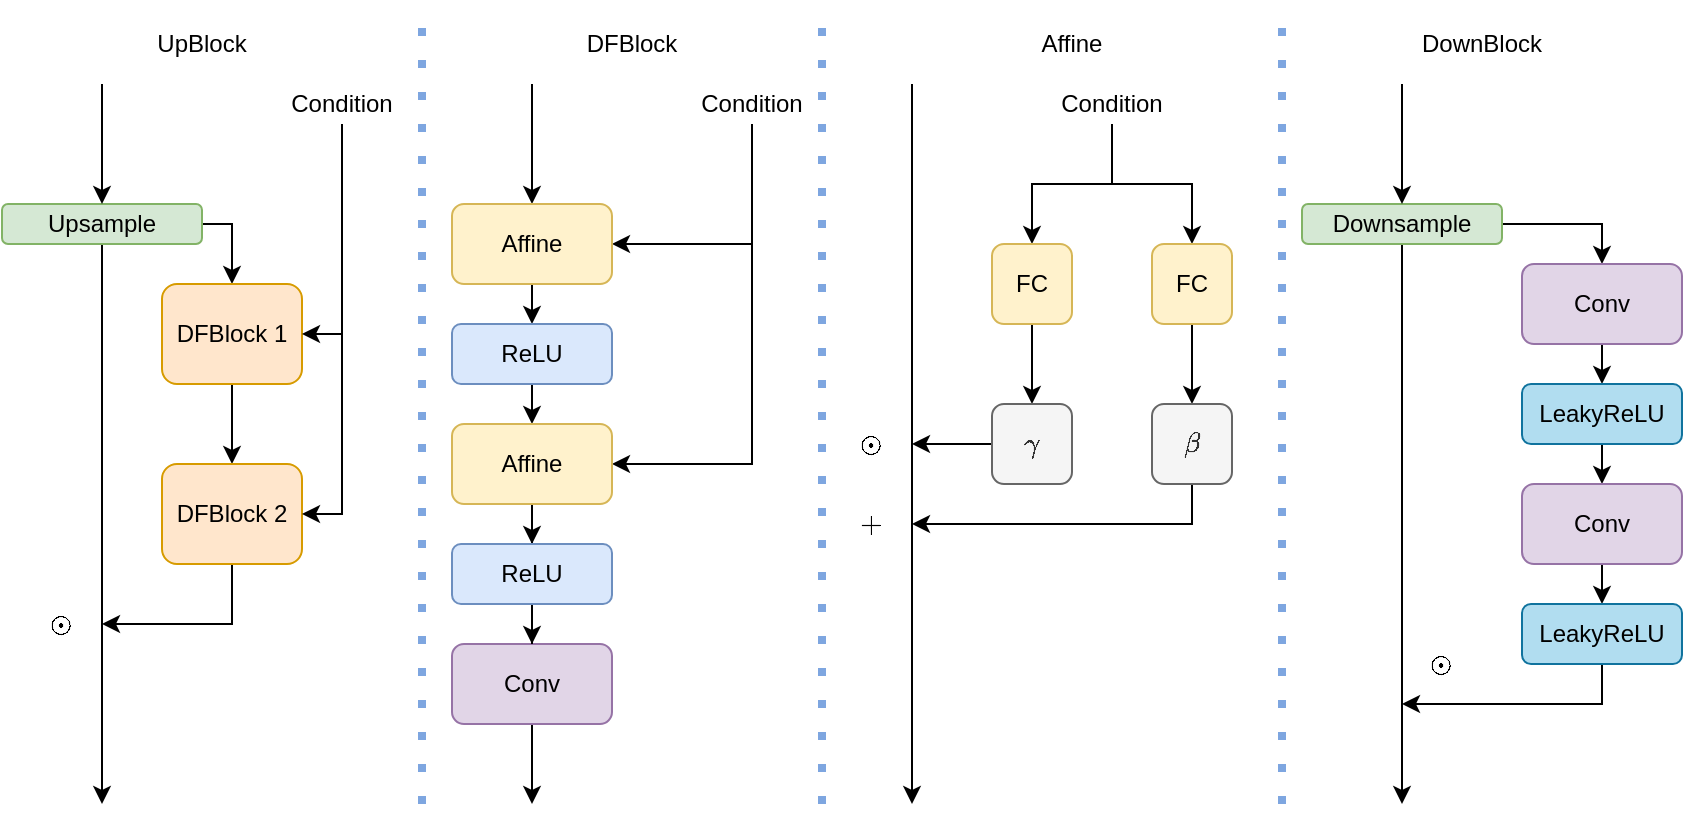 <mxfile version="14.5.1" type="device"><diagram id="WKmBcki88kDx7LcVnkDi" name="Page-1"><mxGraphModel dx="1185" dy="1785" grid="1" gridSize="10" guides="1" tooltips="1" connect="1" arrows="1" fold="1" page="1" pageScale="1" pageWidth="850" pageHeight="1100" math="1" shadow="0"><root><mxCell id="0"/><mxCell id="1" parent="0"/><mxCell id="M4Tj_-4JpF3KamH0nufF-9" style="edgeStyle=orthogonalEdgeStyle;rounded=0;orthogonalLoop=1;jettySize=auto;html=1;exitX=1;exitY=0.5;exitDx=0;exitDy=0;entryX=0.5;entryY=0;entryDx=0;entryDy=0;" parent="1" source="M4Tj_-4JpF3KamH0nufF-2" target="M4Tj_-4JpF3KamH0nufF-4" edge="1"><mxGeometry relative="1" as="geometry"/></mxCell><mxCell id="M4Tj_-4JpF3KamH0nufF-10" style="edgeStyle=orthogonalEdgeStyle;rounded=0;orthogonalLoop=1;jettySize=auto;html=1;exitX=0.5;exitY=1;exitDx=0;exitDy=0;" parent="1" source="M4Tj_-4JpF3KamH0nufF-2" edge="1"><mxGeometry relative="1" as="geometry"><mxPoint x="60" y="400" as="targetPoint"/></mxGeometry></mxCell><mxCell id="M4Tj_-4JpF3KamH0nufF-2" value="Upsample" style="rounded=1;whiteSpace=wrap;html=1;fillColor=#d5e8d4;strokeColor=#82b366;" parent="1" vertex="1"><mxGeometry x="10" y="100" width="100" height="20" as="geometry"/></mxCell><mxCell id="M4Tj_-4JpF3KamH0nufF-3" value="" style="endArrow=classic;html=1;entryX=0.5;entryY=0;entryDx=0;entryDy=0;" parent="1" target="M4Tj_-4JpF3KamH0nufF-2" edge="1"><mxGeometry width="50" height="50" relative="1" as="geometry"><mxPoint x="60" y="40" as="sourcePoint"/><mxPoint x="430" y="390" as="targetPoint"/></mxGeometry></mxCell><mxCell id="M4Tj_-4JpF3KamH0nufF-14" style="edgeStyle=orthogonalEdgeStyle;rounded=0;orthogonalLoop=1;jettySize=auto;html=1;exitX=0.5;exitY=1;exitDx=0;exitDy=0;" parent="1" source="M4Tj_-4JpF3KamH0nufF-4" target="M4Tj_-4JpF3KamH0nufF-5" edge="1"><mxGeometry relative="1" as="geometry"/></mxCell><mxCell id="M4Tj_-4JpF3KamH0nufF-4" value="DFBlock 1" style="rounded=1;whiteSpace=wrap;html=1;fillColor=#ffe6cc;strokeColor=#d79b00;" parent="1" vertex="1"><mxGeometry x="90" y="140" width="70" height="50" as="geometry"/></mxCell><mxCell id="M4Tj_-4JpF3KamH0nufF-19" style="edgeStyle=orthogonalEdgeStyle;rounded=0;orthogonalLoop=1;jettySize=auto;html=1;exitX=0.5;exitY=1;exitDx=0;exitDy=0;" parent="1" source="M4Tj_-4JpF3KamH0nufF-5" edge="1"><mxGeometry relative="1" as="geometry"><mxPoint x="60" y="310" as="targetPoint"/><Array as="points"><mxPoint x="125" y="310"/></Array></mxGeometry></mxCell><mxCell id="M4Tj_-4JpF3KamH0nufF-5" value="DFBlock 2" style="rounded=1;whiteSpace=wrap;html=1;fillColor=#ffe6cc;strokeColor=#d79b00;" parent="1" vertex="1"><mxGeometry x="90" y="230" width="70" height="50" as="geometry"/></mxCell><mxCell id="M4Tj_-4JpF3KamH0nufF-7" style="edgeStyle=orthogonalEdgeStyle;rounded=0;orthogonalLoop=1;jettySize=auto;html=1;exitX=0.5;exitY=1;exitDx=0;exitDy=0;entryX=1;entryY=0.5;entryDx=0;entryDy=0;" parent="1" source="M4Tj_-4JpF3KamH0nufF-6" target="M4Tj_-4JpF3KamH0nufF-4" edge="1"><mxGeometry relative="1" as="geometry"/></mxCell><mxCell id="M4Tj_-4JpF3KamH0nufF-8" style="edgeStyle=orthogonalEdgeStyle;rounded=0;orthogonalLoop=1;jettySize=auto;html=1;exitX=0.5;exitY=1;exitDx=0;exitDy=0;entryX=1;entryY=0.5;entryDx=0;entryDy=0;" parent="1" source="M4Tj_-4JpF3KamH0nufF-6" target="M4Tj_-4JpF3KamH0nufF-5" edge="1"><mxGeometry relative="1" as="geometry"><Array as="points"><mxPoint x="180" y="60"/><mxPoint x="180" y="255"/></Array></mxGeometry></mxCell><mxCell id="M4Tj_-4JpF3KamH0nufF-6" value="Condition" style="text;html=1;strokeColor=none;fillColor=none;align=center;verticalAlign=middle;whiteSpace=wrap;rounded=0;" parent="1" vertex="1"><mxGeometry x="140" y="40" width="80" height="20" as="geometry"/></mxCell><mxCell id="M4Tj_-4JpF3KamH0nufF-17" value="UpBlock" style="text;html=1;strokeColor=none;fillColor=none;align=center;verticalAlign=middle;whiteSpace=wrap;rounded=0;" parent="1" vertex="1"><mxGeometry x="90" y="10" width="40" height="20" as="geometry"/></mxCell><mxCell id="M4Tj_-4JpF3KamH0nufF-20" value="$$\odot$$" style="text;html=1;strokeColor=none;fillColor=none;align=center;verticalAlign=middle;whiteSpace=wrap;rounded=0;" parent="1" vertex="1"><mxGeometry x="20" y="300" width="40" height="20" as="geometry"/></mxCell><mxCell id="M4Tj_-4JpF3KamH0nufF-43" value="" style="endArrow=classic;html=1;entryX=0.5;entryY=0;entryDx=0;entryDy=0;" parent="1" target="M4Tj_-4JpF3KamH0nufF-53" edge="1"><mxGeometry width="50" height="50" relative="1" as="geometry"><mxPoint x="275" y="40" as="sourcePoint"/><mxPoint x="275" y="100" as="targetPoint"/></mxGeometry></mxCell><mxCell id="M4Tj_-4JpF3KamH0nufF-49" style="edgeStyle=orthogonalEdgeStyle;rounded=0;orthogonalLoop=1;jettySize=auto;html=1;exitX=0.5;exitY=1;exitDx=0;exitDy=0;entryX=1;entryY=0.5;entryDx=0;entryDy=0;" parent="1" source="M4Tj_-4JpF3KamH0nufF-50" target="M4Tj_-4JpF3KamH0nufF-53" edge="1"><mxGeometry relative="1" as="geometry"><mxPoint x="405" y="260" as="targetPoint"/></mxGeometry></mxCell><mxCell id="M4Tj_-4JpF3KamH0nufF-65" style="edgeStyle=orthogonalEdgeStyle;rounded=0;orthogonalLoop=1;jettySize=auto;html=1;exitX=0.5;exitY=1;exitDx=0;exitDy=0;entryX=1;entryY=0.5;entryDx=0;entryDy=0;strokeWidth=1;" parent="1" source="M4Tj_-4JpF3KamH0nufF-50" target="M4Tj_-4JpF3KamH0nufF-58" edge="1"><mxGeometry relative="1" as="geometry"/></mxCell><mxCell id="M4Tj_-4JpF3KamH0nufF-50" value="Condition" style="text;html=1;strokeColor=none;fillColor=none;align=center;verticalAlign=middle;whiteSpace=wrap;rounded=0;" parent="1" vertex="1"><mxGeometry x="345" y="40" width="80" height="20" as="geometry"/></mxCell><mxCell id="M4Tj_-4JpF3KamH0nufF-51" value="DFBlock" style="text;html=1;strokeColor=none;fillColor=none;align=center;verticalAlign=middle;whiteSpace=wrap;rounded=0;" parent="1" vertex="1"><mxGeometry x="305" y="10" width="40" height="20" as="geometry"/></mxCell><mxCell id="M4Tj_-4JpF3KamH0nufF-55" style="edgeStyle=orthogonalEdgeStyle;rounded=0;orthogonalLoop=1;jettySize=auto;html=1;exitX=0.5;exitY=1;exitDx=0;exitDy=0;entryX=0.5;entryY=0;entryDx=0;entryDy=0;strokeWidth=1;" parent="1" source="M4Tj_-4JpF3KamH0nufF-53" target="M4Tj_-4JpF3KamH0nufF-54" edge="1"><mxGeometry relative="1" as="geometry"/></mxCell><mxCell id="M4Tj_-4JpF3KamH0nufF-53" value="Affine" style="rounded=1;whiteSpace=wrap;html=1;fillColor=#fff2cc;strokeColor=#d6b656;" parent="1" vertex="1"><mxGeometry x="235" y="100" width="80" height="40" as="geometry"/></mxCell><mxCell id="M4Tj_-4JpF3KamH0nufF-60" style="edgeStyle=orthogonalEdgeStyle;rounded=0;orthogonalLoop=1;jettySize=auto;html=1;exitX=0.5;exitY=1;exitDx=0;exitDy=0;entryX=0.5;entryY=0;entryDx=0;entryDy=0;strokeWidth=1;" parent="1" source="M4Tj_-4JpF3KamH0nufF-54" target="M4Tj_-4JpF3KamH0nufF-58" edge="1"><mxGeometry relative="1" as="geometry"/></mxCell><mxCell id="M4Tj_-4JpF3KamH0nufF-54" value="ReLU" style="rounded=1;whiteSpace=wrap;html=1;fillColor=#dae8fc;strokeColor=#6c8ebf;" parent="1" vertex="1"><mxGeometry x="235" y="160" width="80" height="30" as="geometry"/></mxCell><mxCell id="M4Tj_-4JpF3KamH0nufF-63" style="edgeStyle=orthogonalEdgeStyle;rounded=0;orthogonalLoop=1;jettySize=auto;html=1;exitX=0.5;exitY=1;exitDx=0;exitDy=0;strokeWidth=1;" parent="1" source="M4Tj_-4JpF3KamH0nufF-58" target="M4Tj_-4JpF3KamH0nufF-62" edge="1"><mxGeometry relative="1" as="geometry"/></mxCell><mxCell id="M4Tj_-4JpF3KamH0nufF-58" value="Affine" style="rounded=1;whiteSpace=wrap;html=1;fillColor=#fff2cc;strokeColor=#d6b656;" parent="1" vertex="1"><mxGeometry x="235" y="210" width="80" height="40" as="geometry"/></mxCell><mxCell id="6S1Y2hCIsyCaQG9AMu0v-1" style="edgeStyle=orthogonalEdgeStyle;rounded=0;orthogonalLoop=1;jettySize=auto;html=1;exitX=0.5;exitY=1;exitDx=0;exitDy=0;" parent="1" source="M4Tj_-4JpF3KamH0nufF-59" edge="1"><mxGeometry relative="1" as="geometry"><mxPoint x="275" y="400" as="targetPoint"/></mxGeometry></mxCell><mxCell id="M4Tj_-4JpF3KamH0nufF-59" value="Conv" style="rounded=1;whiteSpace=wrap;html=1;fillColor=#e1d5e7;strokeColor=#9673a6;" parent="1" vertex="1"><mxGeometry x="235" y="320" width="80" height="40" as="geometry"/></mxCell><mxCell id="M4Tj_-4JpF3KamH0nufF-64" style="edgeStyle=orthogonalEdgeStyle;rounded=0;orthogonalLoop=1;jettySize=auto;html=1;exitX=0.5;exitY=1;exitDx=0;exitDy=0;strokeWidth=1;" parent="1" source="M4Tj_-4JpF3KamH0nufF-62" target="M4Tj_-4JpF3KamH0nufF-59" edge="1"><mxGeometry relative="1" as="geometry"/></mxCell><mxCell id="M4Tj_-4JpF3KamH0nufF-62" value="ReLU" style="rounded=1;whiteSpace=wrap;html=1;fillColor=#dae8fc;strokeColor=#6c8ebf;" parent="1" vertex="1"><mxGeometry x="235" y="270" width="80" height="30" as="geometry"/></mxCell><mxCell id="M4Tj_-4JpF3KamH0nufF-80" style="edgeStyle=orthogonalEdgeStyle;rounded=0;orthogonalLoop=1;jettySize=auto;html=1;exitX=0.5;exitY=1;exitDx=0;exitDy=0;" parent="1" source="M4Tj_-4JpF3KamH0nufF-81" edge="1"><mxGeometry relative="1" as="geometry"><mxPoint x="710" y="400" as="targetPoint"/></mxGeometry></mxCell><mxCell id="M4Tj_-4JpF3KamH0nufF-98" style="edgeStyle=orthogonalEdgeStyle;rounded=0;orthogonalLoop=1;jettySize=auto;html=1;exitX=1;exitY=0.5;exitDx=0;exitDy=0;entryX=0.5;entryY=0;entryDx=0;entryDy=0;strokeWidth=1;" parent="1" source="M4Tj_-4JpF3KamH0nufF-81" target="M4Tj_-4JpF3KamH0nufF-94" edge="1"><mxGeometry relative="1" as="geometry"/></mxCell><mxCell id="M4Tj_-4JpF3KamH0nufF-81" value="Downsample" style="rounded=1;whiteSpace=wrap;html=1;fillColor=#d5e8d4;strokeColor=#82b366;" parent="1" vertex="1"><mxGeometry x="660" y="100" width="100" height="20" as="geometry"/></mxCell><mxCell id="M4Tj_-4JpF3KamH0nufF-82" value="" style="endArrow=classic;html=1;entryX=0.5;entryY=0;entryDx=0;entryDy=0;" parent="1" target="M4Tj_-4JpF3KamH0nufF-81" edge="1"><mxGeometry width="50" height="50" relative="1" as="geometry"><mxPoint x="710" y="40" as="sourcePoint"/><mxPoint x="1080" y="390" as="targetPoint"/></mxGeometry></mxCell><mxCell id="M4Tj_-4JpF3KamH0nufF-90" value="DownBlock" style="text;html=1;strokeColor=none;fillColor=none;align=center;verticalAlign=middle;whiteSpace=wrap;rounded=0;" parent="1" vertex="1"><mxGeometry x="730" y="10" width="40" height="20" as="geometry"/></mxCell><mxCell id="M4Tj_-4JpF3KamH0nufF-91" value="$$\odot$$" style="text;html=1;strokeColor=none;fillColor=none;align=center;verticalAlign=middle;whiteSpace=wrap;rounded=0;" parent="1" vertex="1"><mxGeometry x="710" y="320" width="40" height="20" as="geometry"/></mxCell><mxCell id="M4Tj_-4JpF3KamH0nufF-99" style="edgeStyle=orthogonalEdgeStyle;rounded=0;orthogonalLoop=1;jettySize=auto;html=1;exitX=0.5;exitY=1;exitDx=0;exitDy=0;entryX=0.5;entryY=0;entryDx=0;entryDy=0;strokeWidth=1;" parent="1" source="M4Tj_-4JpF3KamH0nufF-94" target="M4Tj_-4JpF3KamH0nufF-95" edge="1"><mxGeometry relative="1" as="geometry"/></mxCell><mxCell id="M4Tj_-4JpF3KamH0nufF-94" value="Conv" style="rounded=1;whiteSpace=wrap;html=1;fillColor=#e1d5e7;strokeColor=#9673a6;" parent="1" vertex="1"><mxGeometry x="770" y="130" width="80" height="40" as="geometry"/></mxCell><mxCell id="M4Tj_-4JpF3KamH0nufF-100" style="edgeStyle=orthogonalEdgeStyle;rounded=0;orthogonalLoop=1;jettySize=auto;html=1;exitX=0.5;exitY=1;exitDx=0;exitDy=0;entryX=0.5;entryY=0;entryDx=0;entryDy=0;strokeWidth=1;" parent="1" source="M4Tj_-4JpF3KamH0nufF-95" target="M4Tj_-4JpF3KamH0nufF-96" edge="1"><mxGeometry relative="1" as="geometry"/></mxCell><mxCell id="M4Tj_-4JpF3KamH0nufF-95" value="LeakyReLU" style="rounded=1;whiteSpace=wrap;html=1;fillColor=#b1ddf0;strokeColor=#10739e;" parent="1" vertex="1"><mxGeometry x="770" y="190" width="80" height="30" as="geometry"/></mxCell><mxCell id="M4Tj_-4JpF3KamH0nufF-104" style="edgeStyle=orthogonalEdgeStyle;rounded=0;orthogonalLoop=1;jettySize=auto;html=1;exitX=0.5;exitY=1;exitDx=0;exitDy=0;entryX=0.5;entryY=0;entryDx=0;entryDy=0;strokeWidth=1;" parent="1" source="M4Tj_-4JpF3KamH0nufF-96" target="M4Tj_-4JpF3KamH0nufF-97" edge="1"><mxGeometry relative="1" as="geometry"/></mxCell><mxCell id="M4Tj_-4JpF3KamH0nufF-96" value="Conv" style="rounded=1;whiteSpace=wrap;html=1;fillColor=#e1d5e7;strokeColor=#9673a6;" parent="1" vertex="1"><mxGeometry x="770" y="240" width="80" height="40" as="geometry"/></mxCell><mxCell id="M4Tj_-4JpF3KamH0nufF-105" style="edgeStyle=orthogonalEdgeStyle;rounded=0;orthogonalLoop=1;jettySize=auto;html=1;exitX=0.5;exitY=1;exitDx=0;exitDy=0;strokeWidth=1;" parent="1" source="M4Tj_-4JpF3KamH0nufF-97" edge="1"><mxGeometry relative="1" as="geometry"><mxPoint x="710" y="350" as="targetPoint"/><Array as="points"><mxPoint x="810" y="350"/><mxPoint x="710" y="350"/></Array></mxGeometry></mxCell><mxCell id="M4Tj_-4JpF3KamH0nufF-97" value="LeakyReLU" style="rounded=1;whiteSpace=wrap;html=1;fillColor=#b1ddf0;strokeColor=#10739e;" parent="1" vertex="1"><mxGeometry x="770" y="300" width="80" height="30" as="geometry"/></mxCell><mxCell id="-nqzON9bZ1gD1PGhx8UN-20" value="" style="endArrow=classic;html=1;" edge="1" parent="1"><mxGeometry width="50" height="50" relative="1" as="geometry"><mxPoint x="465" y="40" as="sourcePoint"/><mxPoint x="465" y="400" as="targetPoint"/></mxGeometry></mxCell><mxCell id="-nqzON9bZ1gD1PGhx8UN-36" style="edgeStyle=orthogonalEdgeStyle;rounded=0;orthogonalLoop=1;jettySize=auto;html=1;exitX=0.5;exitY=1;exitDx=0;exitDy=0;" edge="1" parent="1" source="-nqzON9bZ1gD1PGhx8UN-23" target="-nqzON9bZ1gD1PGhx8UN-35"><mxGeometry relative="1" as="geometry"/></mxCell><mxCell id="-nqzON9bZ1gD1PGhx8UN-37" style="edgeStyle=orthogonalEdgeStyle;rounded=0;orthogonalLoop=1;jettySize=auto;html=1;exitX=0.5;exitY=1;exitDx=0;exitDy=0;entryX=0.5;entryY=0;entryDx=0;entryDy=0;" edge="1" parent="1" source="-nqzON9bZ1gD1PGhx8UN-23" target="-nqzON9bZ1gD1PGhx8UN-26"><mxGeometry relative="1" as="geometry"/></mxCell><mxCell id="-nqzON9bZ1gD1PGhx8UN-23" value="Condition" style="text;html=1;strokeColor=none;fillColor=none;align=center;verticalAlign=middle;whiteSpace=wrap;rounded=0;" vertex="1" parent="1"><mxGeometry x="525" y="40" width="80" height="20" as="geometry"/></mxCell><mxCell id="-nqzON9bZ1gD1PGhx8UN-24" value="Affine" style="text;html=1;strokeColor=none;fillColor=none;align=center;verticalAlign=middle;whiteSpace=wrap;rounded=0;" vertex="1" parent="1"><mxGeometry x="525" y="10" width="40" height="20" as="geometry"/></mxCell><mxCell id="-nqzON9bZ1gD1PGhx8UN-40" style="edgeStyle=orthogonalEdgeStyle;rounded=0;orthogonalLoop=1;jettySize=auto;html=1;exitX=0.5;exitY=1;exitDx=0;exitDy=0;entryX=0.5;entryY=0;entryDx=0;entryDy=0;" edge="1" parent="1" source="-nqzON9bZ1gD1PGhx8UN-26" target="-nqzON9bZ1gD1PGhx8UN-38"><mxGeometry relative="1" as="geometry"/></mxCell><mxCell id="-nqzON9bZ1gD1PGhx8UN-26" value="FC" style="rounded=1;whiteSpace=wrap;html=1;fillColor=#fff2cc;strokeColor=#d6b656;" vertex="1" parent="1"><mxGeometry x="505" y="120" width="40" height="40" as="geometry"/></mxCell><mxCell id="-nqzON9bZ1gD1PGhx8UN-41" style="edgeStyle=orthogonalEdgeStyle;rounded=0;orthogonalLoop=1;jettySize=auto;html=1;exitX=0.5;exitY=1;exitDx=0;exitDy=0;entryX=0.5;entryY=0;entryDx=0;entryDy=0;" edge="1" parent="1" source="-nqzON9bZ1gD1PGhx8UN-35" target="-nqzON9bZ1gD1PGhx8UN-39"><mxGeometry relative="1" as="geometry"/></mxCell><mxCell id="-nqzON9bZ1gD1PGhx8UN-35" value="FC" style="rounded=1;whiteSpace=wrap;html=1;fillColor=#fff2cc;strokeColor=#d6b656;" vertex="1" parent="1"><mxGeometry x="585" y="120" width="40" height="40" as="geometry"/></mxCell><mxCell id="-nqzON9bZ1gD1PGhx8UN-43" style="edgeStyle=orthogonalEdgeStyle;rounded=0;orthogonalLoop=1;jettySize=auto;html=1;exitX=0;exitY=0.5;exitDx=0;exitDy=0;" edge="1" parent="1" source="-nqzON9bZ1gD1PGhx8UN-38"><mxGeometry relative="1" as="geometry"><mxPoint x="465" y="220" as="targetPoint"/></mxGeometry></mxCell><mxCell id="-nqzON9bZ1gD1PGhx8UN-38" value="$$\gamma$$" style="rounded=1;whiteSpace=wrap;html=1;fillColor=#f5f5f5;strokeColor=#666666;fontColor=#333333;" vertex="1" parent="1"><mxGeometry x="505" y="200" width="40" height="40" as="geometry"/></mxCell><mxCell id="-nqzON9bZ1gD1PGhx8UN-44" style="edgeStyle=orthogonalEdgeStyle;rounded=0;orthogonalLoop=1;jettySize=auto;html=1;exitX=0.5;exitY=1;exitDx=0;exitDy=0;" edge="1" parent="1" source="-nqzON9bZ1gD1PGhx8UN-39"><mxGeometry relative="1" as="geometry"><mxPoint x="465" y="260" as="targetPoint"/><Array as="points"><mxPoint x="605" y="260"/></Array></mxGeometry></mxCell><mxCell id="-nqzON9bZ1gD1PGhx8UN-39" value="$$\beta$$" style="rounded=1;whiteSpace=wrap;html=1;fillColor=#f5f5f5;strokeColor=#666666;fontColor=#333333;" vertex="1" parent="1"><mxGeometry x="585" y="200" width="40" height="40" as="geometry"/></mxCell><mxCell id="-nqzON9bZ1gD1PGhx8UN-45" value="$$\odot$$" style="text;html=1;strokeColor=none;fillColor=none;align=center;verticalAlign=middle;whiteSpace=wrap;rounded=0;" vertex="1" parent="1"><mxGeometry x="425" y="210" width="40" height="20" as="geometry"/></mxCell><mxCell id="-nqzON9bZ1gD1PGhx8UN-46" value="$$+$$" style="text;html=1;strokeColor=none;fillColor=none;align=center;verticalAlign=middle;whiteSpace=wrap;rounded=0;" vertex="1" parent="1"><mxGeometry x="425" y="250" width="40" height="20" as="geometry"/></mxCell><mxCell id="-nqzON9bZ1gD1PGhx8UN-49" value="" style="endArrow=none;dashed=1;html=1;dashPattern=1 3;strokeWidth=4;fontColor=#F19C99;fillColor=#cdeb8b;strokeColor=#7EA6E0;" edge="1" parent="1"><mxGeometry width="50" height="50" relative="1" as="geometry"><mxPoint x="220" y="400" as="sourcePoint"/><mxPoint x="220" as="targetPoint"/></mxGeometry></mxCell><mxCell id="-nqzON9bZ1gD1PGhx8UN-50" value="" style="endArrow=none;dashed=1;html=1;dashPattern=1 3;strokeWidth=4;fontColor=#F19C99;fillColor=#cdeb8b;strokeColor=#7EA6E0;" edge="1" parent="1"><mxGeometry width="50" height="50" relative="1" as="geometry"><mxPoint x="420" y="400" as="sourcePoint"/><mxPoint x="420" as="targetPoint"/></mxGeometry></mxCell><mxCell id="-nqzON9bZ1gD1PGhx8UN-51" value="" style="endArrow=none;dashed=1;html=1;dashPattern=1 3;strokeWidth=4;fontColor=#F19C99;fillColor=#cdeb8b;strokeColor=#7EA6E0;" edge="1" parent="1"><mxGeometry width="50" height="50" relative="1" as="geometry"><mxPoint x="650" y="400" as="sourcePoint"/><mxPoint x="650" as="targetPoint"/></mxGeometry></mxCell></root></mxGraphModel></diagram></mxfile>
